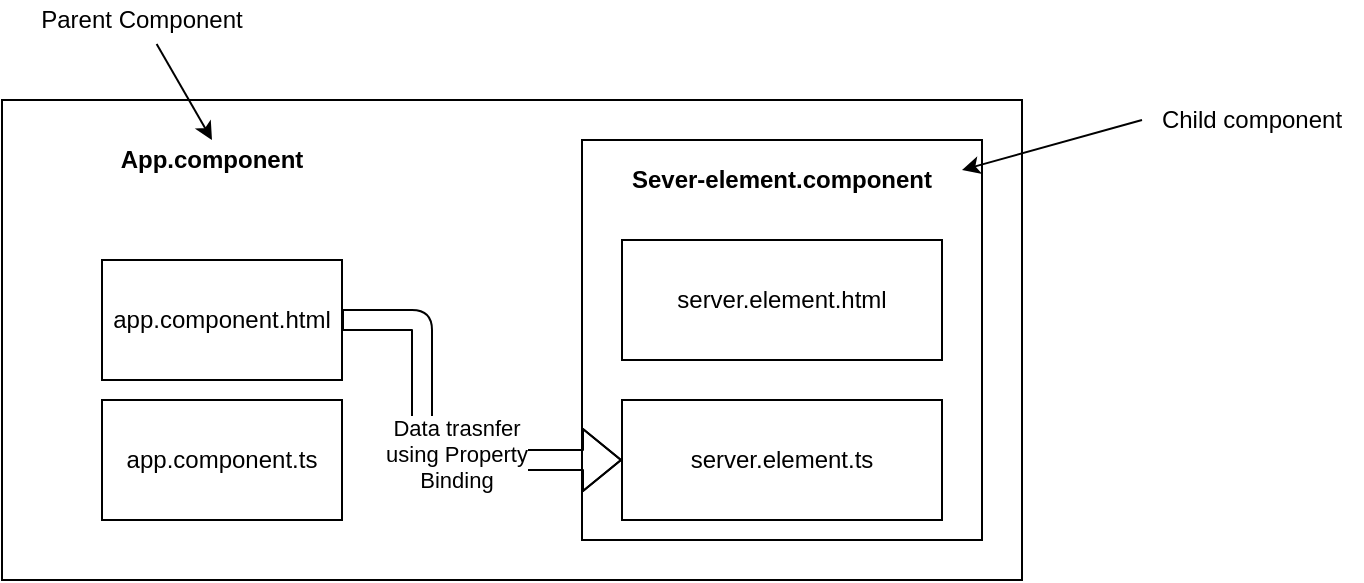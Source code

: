 <mxfile version="13.6.0" type="device"><diagram id="mYK4GSVde3Zr8OYZaa60" name="Page-1"><mxGraphModel dx="925" dy="502" grid="0" gridSize="10" guides="1" tooltips="1" connect="1" arrows="1" fold="1" page="1" pageScale="1" pageWidth="1654" pageHeight="2336" math="0" shadow="0"><root><mxCell id="0"/><mxCell id="1" parent="0"/><mxCell id="P6yv59JfOTIrNlcOhd5d-7" value="" style="rounded=0;whiteSpace=wrap;html=1;" vertex="1" parent="1"><mxGeometry x="170" y="200" width="510" height="240" as="geometry"/></mxCell><mxCell id="P6yv59JfOTIrNlcOhd5d-1" value="app.component.html" style="rounded=0;whiteSpace=wrap;html=1;" vertex="1" parent="1"><mxGeometry x="220" y="280" width="120" height="60" as="geometry"/></mxCell><mxCell id="P6yv59JfOTIrNlcOhd5d-2" value="app.component.ts" style="rounded=0;whiteSpace=wrap;html=1;" vertex="1" parent="1"><mxGeometry x="220" y="350" width="120" height="60" as="geometry"/></mxCell><mxCell id="P6yv59JfOTIrNlcOhd5d-8" value="" style="group" vertex="1" connectable="0" parent="1"><mxGeometry x="460" y="220" width="200" height="200" as="geometry"/></mxCell><mxCell id="P6yv59JfOTIrNlcOhd5d-5" value="" style="rounded=0;whiteSpace=wrap;html=1;" vertex="1" parent="P6yv59JfOTIrNlcOhd5d-8"><mxGeometry width="200" height="200" as="geometry"/></mxCell><mxCell id="P6yv59JfOTIrNlcOhd5d-3" value="server.element.html" style="rounded=0;whiteSpace=wrap;html=1;" vertex="1" parent="P6yv59JfOTIrNlcOhd5d-8"><mxGeometry x="20" y="50" width="160" height="60" as="geometry"/></mxCell><mxCell id="P6yv59JfOTIrNlcOhd5d-4" value="server.element.ts" style="rounded=0;whiteSpace=wrap;html=1;" vertex="1" parent="P6yv59JfOTIrNlcOhd5d-8"><mxGeometry x="20" y="130" width="160" height="60" as="geometry"/></mxCell><mxCell id="P6yv59JfOTIrNlcOhd5d-6" value="&lt;b&gt;Sever-element.component&lt;/b&gt;" style="text;html=1;strokeColor=none;fillColor=none;align=center;verticalAlign=middle;whiteSpace=wrap;rounded=0;" vertex="1" parent="P6yv59JfOTIrNlcOhd5d-8"><mxGeometry x="10" y="10" width="180" height="20" as="geometry"/></mxCell><mxCell id="P6yv59JfOTIrNlcOhd5d-9" value="&lt;b&gt;App.component&lt;/b&gt;" style="text;html=1;strokeColor=none;fillColor=none;align=center;verticalAlign=middle;whiteSpace=wrap;rounded=0;" vertex="1" parent="1"><mxGeometry x="220" y="220" width="110" height="20" as="geometry"/></mxCell><mxCell id="P6yv59JfOTIrNlcOhd5d-10" value="Parent Component" style="text;html=1;strokeColor=none;fillColor=none;align=center;verticalAlign=middle;whiteSpace=wrap;rounded=0;" vertex="1" parent="1"><mxGeometry x="180" y="150" width="120" height="20" as="geometry"/></mxCell><mxCell id="P6yv59JfOTIrNlcOhd5d-11" value="Child component" style="text;html=1;strokeColor=none;fillColor=none;align=center;verticalAlign=middle;whiteSpace=wrap;rounded=0;" vertex="1" parent="1"><mxGeometry x="740" y="200" width="110" height="20" as="geometry"/></mxCell><mxCell id="P6yv59JfOTIrNlcOhd5d-12" value="" style="endArrow=classic;html=1;exitX=0.561;exitY=1.098;exitDx=0;exitDy=0;exitPerimeter=0;entryX=0.5;entryY=0;entryDx=0;entryDy=0;" edge="1" parent="1" source="P6yv59JfOTIrNlcOhd5d-10" target="P6yv59JfOTIrNlcOhd5d-9"><mxGeometry width="50" height="50" relative="1" as="geometry"><mxPoint x="450" y="270" as="sourcePoint"/><mxPoint x="500" y="220" as="targetPoint"/></mxGeometry></mxCell><mxCell id="P6yv59JfOTIrNlcOhd5d-13" value="" style="endArrow=classic;html=1;entryX=1;entryY=0.25;entryDx=0;entryDy=0;exitX=0;exitY=0.5;exitDx=0;exitDy=0;" edge="1" parent="1" source="P6yv59JfOTIrNlcOhd5d-11" target="P6yv59JfOTIrNlcOhd5d-6"><mxGeometry width="50" height="50" relative="1" as="geometry"><mxPoint x="450" y="270" as="sourcePoint"/><mxPoint x="500" y="220" as="targetPoint"/></mxGeometry></mxCell><mxCell id="P6yv59JfOTIrNlcOhd5d-14" value="" style="shape=flexArrow;endArrow=classic;html=1;exitX=1;exitY=0.5;exitDx=0;exitDy=0;entryX=0;entryY=0.5;entryDx=0;entryDy=0;" edge="1" parent="1" source="P6yv59JfOTIrNlcOhd5d-1" target="P6yv59JfOTIrNlcOhd5d-4"><mxGeometry width="50" height="50" relative="1" as="geometry"><mxPoint x="450" y="270" as="sourcePoint"/><mxPoint x="500" y="220" as="targetPoint"/><Array as="points"><mxPoint x="380" y="310"/><mxPoint x="380" y="380"/></Array></mxGeometry></mxCell><mxCell id="P6yv59JfOTIrNlcOhd5d-15" value="Data trasnfer&lt;br&gt;using Property&lt;br&gt;Binding" style="edgeLabel;html=1;align=center;verticalAlign=middle;resizable=0;points=[];" vertex="1" connectable="0" parent="P6yv59JfOTIrNlcOhd5d-14"><mxGeometry x="0.207" y="3" relative="1" as="geometry"><mxPoint as="offset"/></mxGeometry></mxCell></root></mxGraphModel></diagram></mxfile>
